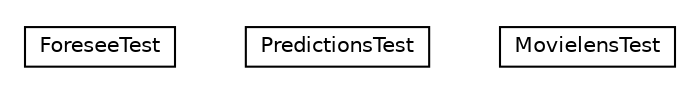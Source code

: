 #!/usr/local/bin/dot
#
# Class diagram 
# Generated by UMLGraph version 5.2 (http://www.umlgraph.org/)
#

digraph G {
	edge [fontname="Helvetica",fontsize=10,labelfontname="Helvetica",labelfontsize=10];
	node [fontname="Helvetica",fontsize=10,shape=plaintext];
	nodesep=0.25;
	ranksep=0.5;
	// it.unica.foresee.tests.ForeseeTest
	c442 [label=<<table title="it.unica.foresee.tests.ForeseeTest" border="0" cellborder="1" cellspacing="0" cellpadding="2" port="p" href="./ForeseeTest.html">
		<tr><td><table border="0" cellspacing="0" cellpadding="1">
<tr><td align="center" balign="center"> ForeseeTest </td></tr>
		</table></td></tr>
		</table>>, fontname="Helvetica", fontcolor="black", fontsize=10.0];
	// it.unica.foresee.tests.PredictionsTest
	c443 [label=<<table title="it.unica.foresee.tests.PredictionsTest" border="0" cellborder="1" cellspacing="0" cellpadding="2" port="p" href="./PredictionsTest.html">
		<tr><td><table border="0" cellspacing="0" cellpadding="1">
<tr><td align="center" balign="center"> PredictionsTest </td></tr>
		</table></td></tr>
		</table>>, fontname="Helvetica", fontcolor="black", fontsize=10.0];
	// it.unica.foresee.tests.MovielensTest
	c444 [label=<<table title="it.unica.foresee.tests.MovielensTest" border="0" cellborder="1" cellspacing="0" cellpadding="2" port="p" href="./MovielensTest.html">
		<tr><td><table border="0" cellspacing="0" cellpadding="1">
<tr><td align="center" balign="center"> MovielensTest </td></tr>
		</table></td></tr>
		</table>>, fontname="Helvetica", fontcolor="black", fontsize=10.0];
}

